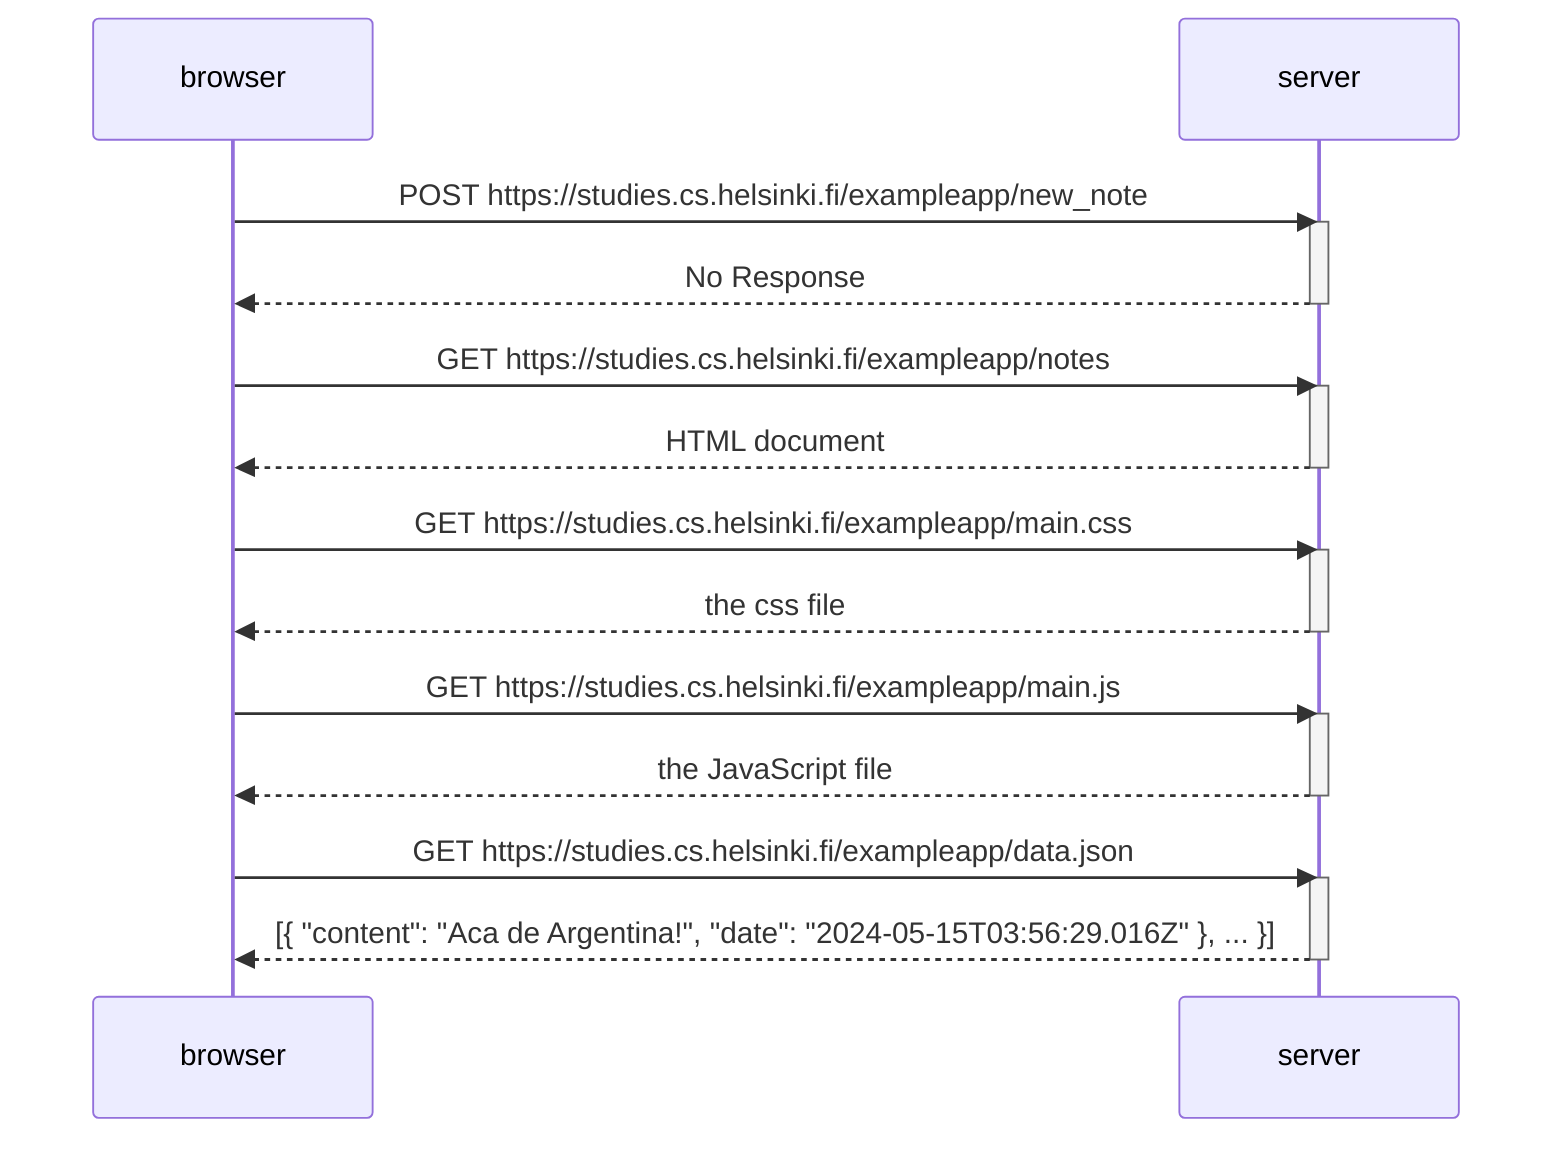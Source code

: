 sequenceDiagram
    participant browser
    participant server

    browser->>server: POST https://studies.cs.helsinki.fi/exampleapp/new_note
    activate server
    server-->>browser: No Response
    deactivate server

    browser->>server: GET https://studies.cs.helsinki.fi/exampleapp/notes
    activate server
    server-->>browser: HTML document
    deactivate server

    browser->>server: GET https://studies.cs.helsinki.fi/exampleapp/main.css
    activate server
    server-->>browser: the css file
    deactivate server

    browser->>server: GET https://studies.cs.helsinki.fi/exampleapp/main.js
    activate server
    server-->>browser: the JavaScript file
    deactivate server

    browser->>server: GET https://studies.cs.helsinki.fi/exampleapp/data.json
    activate server
    server-->>browser: [{ "content": "Aca de Argentina!", "date": "2024-05-15T03:56:29.016Z" }, ... }]
    deactivate server